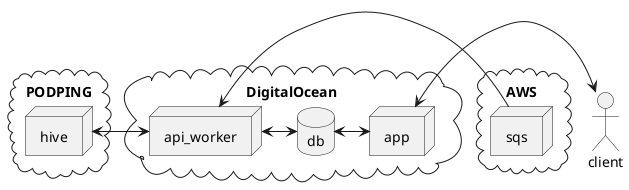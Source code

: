 @startuml dataflow00
actor client

cloud [AWS] {
  node sqs
}

cloud [PODPING] {
  node hive
}

cloud [DigitalOcean] {
  
  node app
  node api_worker
database db
}

hive <-> api_worker

sqs -> api_worker

api_worker <-> db
db <-> app
app <-> client


@enduml